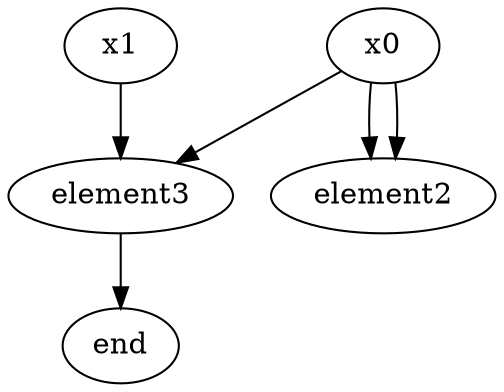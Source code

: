 digraph G {

 "element3" -> "end";
 "x0" -> "element3";
 "x1" -> "element3";
 "x0" -> "element2";
 "x0" -> "element2";

}